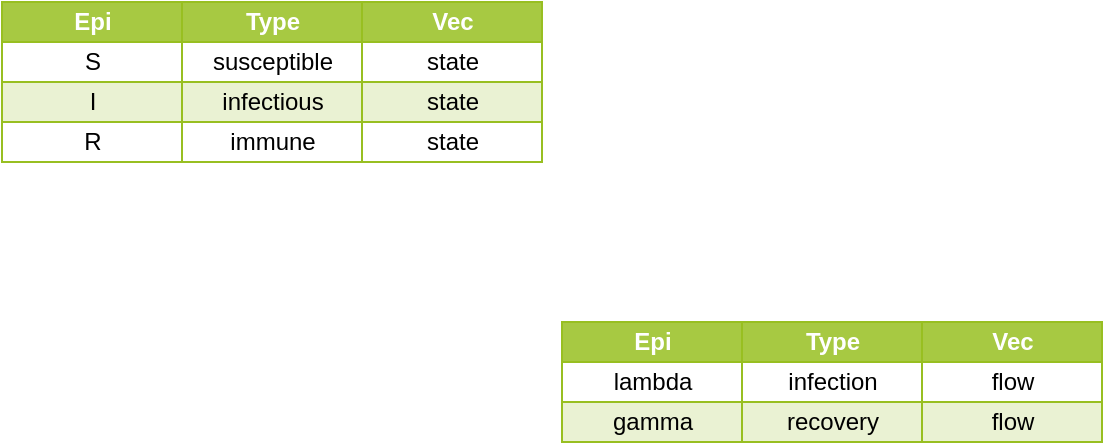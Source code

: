 
        <mxGraphModel dx="667" dy="497" grid="1" gridSize="10" guides="1" tooltips="1" connect="1" arrows="1" fold="1" page="1" pageScale="1" pageWidth="700" pageHeight="1400" math="0" shadow="0">
            <root>
                <mxCell id="0"/>
                <mxCell id="1" parent="0"/>
                
                <mxCell id="2" value="Assets" style="childLayout=tableLayout;recursiveResize=0;strokeColor=#98bf21;fillColor=#ffffff;shadow=0;rounded=0;glass=0;" parent="1" vertex="1">
                    <mxGeometry   width="270" height="80" as="geometry"/>
                </mxCell>

                <mxCell id="3" style="shape=tableRow;horizontal=0;startSize=0;swimlaneHead=0;swimlaneBody=0;top=0;left=0;bottom=0;right=0;dropTarget=0;collapsible=0;recursiveResize=0;expand=0;fontStyle=0;strokeColor=inherit;fillColor=#ffffff;" vertex="1" parent="2">
                    <mxGeometry   width="270" height="20" as="geometry"/>
                </mxCell>

                <mxCell id="4" value="Epi" style="connectable=0;recursiveResize=0;strokeColor=inherit;fillColor=#A7C942;align=center;fontStyle=1;fontColor=#ffffff;html=1;" vertex="1" parent="3">
                    <mxGeometry   width="90" height="20" as="geometry">
                        <mxRectangle width="90" height="20" as="alternateBounds"/>
                    </mxGeometry>
                </mxCell>

                <mxCell id="5" value="Type" style="connectable=0;recursiveResize=0;strokeColor=inherit;fillColor=#A7C942;align=center;fontStyle=1;fontColor=#ffffff;html=1;" vertex="1" parent="3">
                    <mxGeometry x="90"  width="90" height="20" as="geometry">
                        <mxRectangle width="90" height="20" as="alternateBounds"/>
                    </mxGeometry>
                </mxCell>

                <mxCell id="6" value="Vec" style="connectable=0;recursiveResize=0;strokeColor=inherit;fillColor=#A7C942;align=center;fontStyle=1;fontColor=#ffffff;html=1;" vertex="1" parent="3">
                    <mxGeometry x="180"  width="90" height="20" as="geometry">
                        <mxRectangle width="90" height="20" as="alternateBounds"/>
                    </mxGeometry>
                </mxCell>

                <mxCell id="7" style="shape=tableRow;horizontal=0;startSize=0;swimlaneHead=0;swimlaneBody=0;top=0;left=0;bottom=0;right=0;dropTarget=0;collapsible=0;recursiveResize=0;expand=0;fontStyle=0;strokeColor=inherit;fillColor=#ffffff;" vertex="1" parent="2">
                    <mxGeometry  y="20" width="270" height="20" as="geometry"/>
                </mxCell>

                <mxCell id="8" value="S" style="connectable=0;recursiveResize=0;strokeColor=inherit;fillColor=#ffffff;align=center;fontStyle=0;fontColor=030303;html=1;" vertex="1" parent="7">
                    <mxGeometry   width="90" height="20" as="geometry">
                        <mxRectangle width="90" height="20" as="alternateBounds"/>
                    </mxGeometry>
                </mxCell>

                <mxCell id="9" value="susceptible" style="connectable=0;recursiveResize=0;strokeColor=inherit;fillColor=#ffffff;align=center;fontStyle=0;fontColor=030303;html=1;" vertex="1" parent="7">
                    <mxGeometry x="90"  width="90" height="20" as="geometry">
                        <mxRectangle width="90" height="20" as="alternateBounds"/>
                    </mxGeometry>
                </mxCell>

                <mxCell id="10" value="state" style="connectable=0;recursiveResize=0;strokeColor=inherit;fillColor=#ffffff;align=center;fontStyle=0;fontColor=030303;html=1;" vertex="1" parent="7">
                    <mxGeometry x="180"  width="90" height="20" as="geometry">
                        <mxRectangle width="90" height="20" as="alternateBounds"/>
                    </mxGeometry>
                </mxCell>

                <mxCell id="11" style="shape=tableRow;horizontal=0;startSize=0;swimlaneHead=0;swimlaneBody=0;top=0;left=0;bottom=0;right=0;dropTarget=0;collapsible=0;recursiveResize=0;expand=0;fontStyle=0;strokeColor=inherit;fillColor=#ffffff;" vertex="1" parent="2">
                    <mxGeometry  y="40" width="270" height="20" as="geometry"/>
                </mxCell>

                <mxCell id="12" value="I" style="connectable=0;recursiveResize=0;strokeColor=inherit;fillColor=#EAF2D3;align=center;fontStyle=0;fontColor=030303;html=1;" vertex="1" parent="11">
                    <mxGeometry   width="90" height="20" as="geometry">
                        <mxRectangle width="90" height="20" as="alternateBounds"/>
                    </mxGeometry>
                </mxCell>

                <mxCell id="13" value="infectious" style="connectable=0;recursiveResize=0;strokeColor=inherit;fillColor=#EAF2D3;align=center;fontStyle=0;fontColor=030303;html=1;" vertex="1" parent="11">
                    <mxGeometry x="90"  width="90" height="20" as="geometry">
                        <mxRectangle width="90" height="20" as="alternateBounds"/>
                    </mxGeometry>
                </mxCell>

                <mxCell id="14" value="state" style="connectable=0;recursiveResize=0;strokeColor=inherit;fillColor=#EAF2D3;align=center;fontStyle=0;fontColor=030303;html=1;" vertex="1" parent="11">
                    <mxGeometry x="180"  width="90" height="20" as="geometry">
                        <mxRectangle width="90" height="20" as="alternateBounds"/>
                    </mxGeometry>
                </mxCell>

                <mxCell id="15" style="shape=tableRow;horizontal=0;startSize=0;swimlaneHead=0;swimlaneBody=0;top=0;left=0;bottom=0;right=0;dropTarget=0;collapsible=0;recursiveResize=0;expand=0;fontStyle=0;strokeColor=inherit;fillColor=#ffffff;" vertex="1" parent="2">
                    <mxGeometry  y="60" width="270" height="20" as="geometry"/>
                </mxCell>

                <mxCell id="16" value="R" style="connectable=0;recursiveResize=0;strokeColor=inherit;fillColor=#ffffff;align=center;fontStyle=0;fontColor=030303;html=1;" vertex="1" parent="15">
                    <mxGeometry   width="90" height="20" as="geometry">
                        <mxRectangle width="90" height="20" as="alternateBounds"/>
                    </mxGeometry>
                </mxCell>

                <mxCell id="17" value="immune" style="connectable=0;recursiveResize=0;strokeColor=inherit;fillColor=#ffffff;align=center;fontStyle=0;fontColor=030303;html=1;" vertex="1" parent="15">
                    <mxGeometry x="90"  width="90" height="20" as="geometry">
                        <mxRectangle width="90" height="20" as="alternateBounds"/>
                    </mxGeometry>
                </mxCell>

                <mxCell id="18" value="state" style="connectable=0;recursiveResize=0;strokeColor=inherit;fillColor=#ffffff;align=center;fontStyle=0;fontColor=030303;html=1;" vertex="1" parent="15">
                    <mxGeometry x="180"  width="90" height="20" as="geometry">
                        <mxRectangle width="90" height="20" as="alternateBounds"/>
                    </mxGeometry>
                </mxCell>

                <mxCell id="19" value="Assets" style="childLayout=tableLayout;recursiveResize=0;strokeColor=#98bf21;fillColor=#ffffff;shadow=0;rounded=0;glass=0;" parent="18" vertex="1">
                    <mxGeometry x="100" y="100" width="270" height="60" as="geometry"/>
                </mxCell>

                <mxCell id="20" style="shape=tableRow;horizontal=0;startSize=0;swimlaneHead=0;swimlaneBody=0;top=0;left=0;bottom=0;right=0;dropTarget=0;collapsible=0;recursiveResize=0;expand=0;fontStyle=0;strokeColor=inherit;fillColor=#ffffff;" vertex="1" parent="19">
                    <mxGeometry   width="270" height="20" as="geometry"/>
                </mxCell>

                <mxCell id="21" value="Epi" style="connectable=0;recursiveResize=0;strokeColor=inherit;fillColor=#A7C942;align=center;fontStyle=1;fontColor=#ffffff;html=1;" vertex="1" parent="20">
                    <mxGeometry   width="90" height="20" as="geometry">
                        <mxRectangle width="90" height="20" as="alternateBounds"/>
                    </mxGeometry>
                </mxCell>

                <mxCell id="22" value="Type" style="connectable=0;recursiveResize=0;strokeColor=inherit;fillColor=#A7C942;align=center;fontStyle=1;fontColor=#ffffff;html=1;" vertex="1" parent="20">
                    <mxGeometry x="90"  width="90" height="20" as="geometry">
                        <mxRectangle width="90" height="20" as="alternateBounds"/>
                    </mxGeometry>
                </mxCell>

                <mxCell id="23" value="Vec" style="connectable=0;recursiveResize=0;strokeColor=inherit;fillColor=#A7C942;align=center;fontStyle=1;fontColor=#ffffff;html=1;" vertex="1" parent="20">
                    <mxGeometry x="180"  width="90" height="20" as="geometry">
                        <mxRectangle width="90" height="20" as="alternateBounds"/>
                    </mxGeometry>
                </mxCell>

                <mxCell id="24" style="shape=tableRow;horizontal=0;startSize=0;swimlaneHead=0;swimlaneBody=0;top=0;left=0;bottom=0;right=0;dropTarget=0;collapsible=0;recursiveResize=0;expand=0;fontStyle=0;strokeColor=inherit;fillColor=#ffffff;" vertex="1" parent="19">
                    <mxGeometry  y="20" width="270" height="20" as="geometry"/>
                </mxCell>

                <mxCell id="25" value="lambda" style="connectable=0;recursiveResize=0;strokeColor=inherit;fillColor=#ffffff;align=center;fontStyle=0;fontColor=030303;html=1;" vertex="1" parent="24">
                    <mxGeometry   width="90" height="20" as="geometry">
                        <mxRectangle width="90" height="20" as="alternateBounds"/>
                    </mxGeometry>
                </mxCell>

                <mxCell id="26" value="infection" style="connectable=0;recursiveResize=0;strokeColor=inherit;fillColor=#ffffff;align=center;fontStyle=0;fontColor=030303;html=1;" vertex="1" parent="24">
                    <mxGeometry x="90"  width="90" height="20" as="geometry">
                        <mxRectangle width="90" height="20" as="alternateBounds"/>
                    </mxGeometry>
                </mxCell>

                <mxCell id="27" value="flow" style="connectable=0;recursiveResize=0;strokeColor=inherit;fillColor=#ffffff;align=center;fontStyle=0;fontColor=030303;html=1;" vertex="1" parent="24">
                    <mxGeometry x="180"  width="90" height="20" as="geometry">
                        <mxRectangle width="90" height="20" as="alternateBounds"/>
                    </mxGeometry>
                </mxCell>

                <mxCell id="28" style="shape=tableRow;horizontal=0;startSize=0;swimlaneHead=0;swimlaneBody=0;top=0;left=0;bottom=0;right=0;dropTarget=0;collapsible=0;recursiveResize=0;expand=0;fontStyle=0;strokeColor=inherit;fillColor=#ffffff;" vertex="1" parent="19">
                    <mxGeometry  y="40" width="270" height="20" as="geometry"/>
                </mxCell>

                <mxCell id="29" value="gamma" style="connectable=0;recursiveResize=0;strokeColor=inherit;fillColor=#EAF2D3;align=center;fontStyle=0;fontColor=030303;html=1;" vertex="1" parent="28">
                    <mxGeometry   width="90" height="20" as="geometry">
                        <mxRectangle width="90" height="20" as="alternateBounds"/>
                    </mxGeometry>
                </mxCell>

                <mxCell id="30" value="recovery" style="connectable=0;recursiveResize=0;strokeColor=inherit;fillColor=#EAF2D3;align=center;fontStyle=0;fontColor=030303;html=1;" vertex="1" parent="28">
                    <mxGeometry x="90"  width="90" height="20" as="geometry">
                        <mxRectangle width="90" height="20" as="alternateBounds"/>
                    </mxGeometry>
                </mxCell>

                <mxCell id="31" value="flow" style="connectable=0;recursiveResize=0;strokeColor=inherit;fillColor=#EAF2D3;align=center;fontStyle=0;fontColor=030303;html=1;" vertex="1" parent="28">
                    <mxGeometry x="180"  width="90" height="20" as="geometry">
                        <mxRectangle width="90" height="20" as="alternateBounds"/>
                    </mxGeometry>
                </mxCell>

            </root>
        </mxGraphModel>
